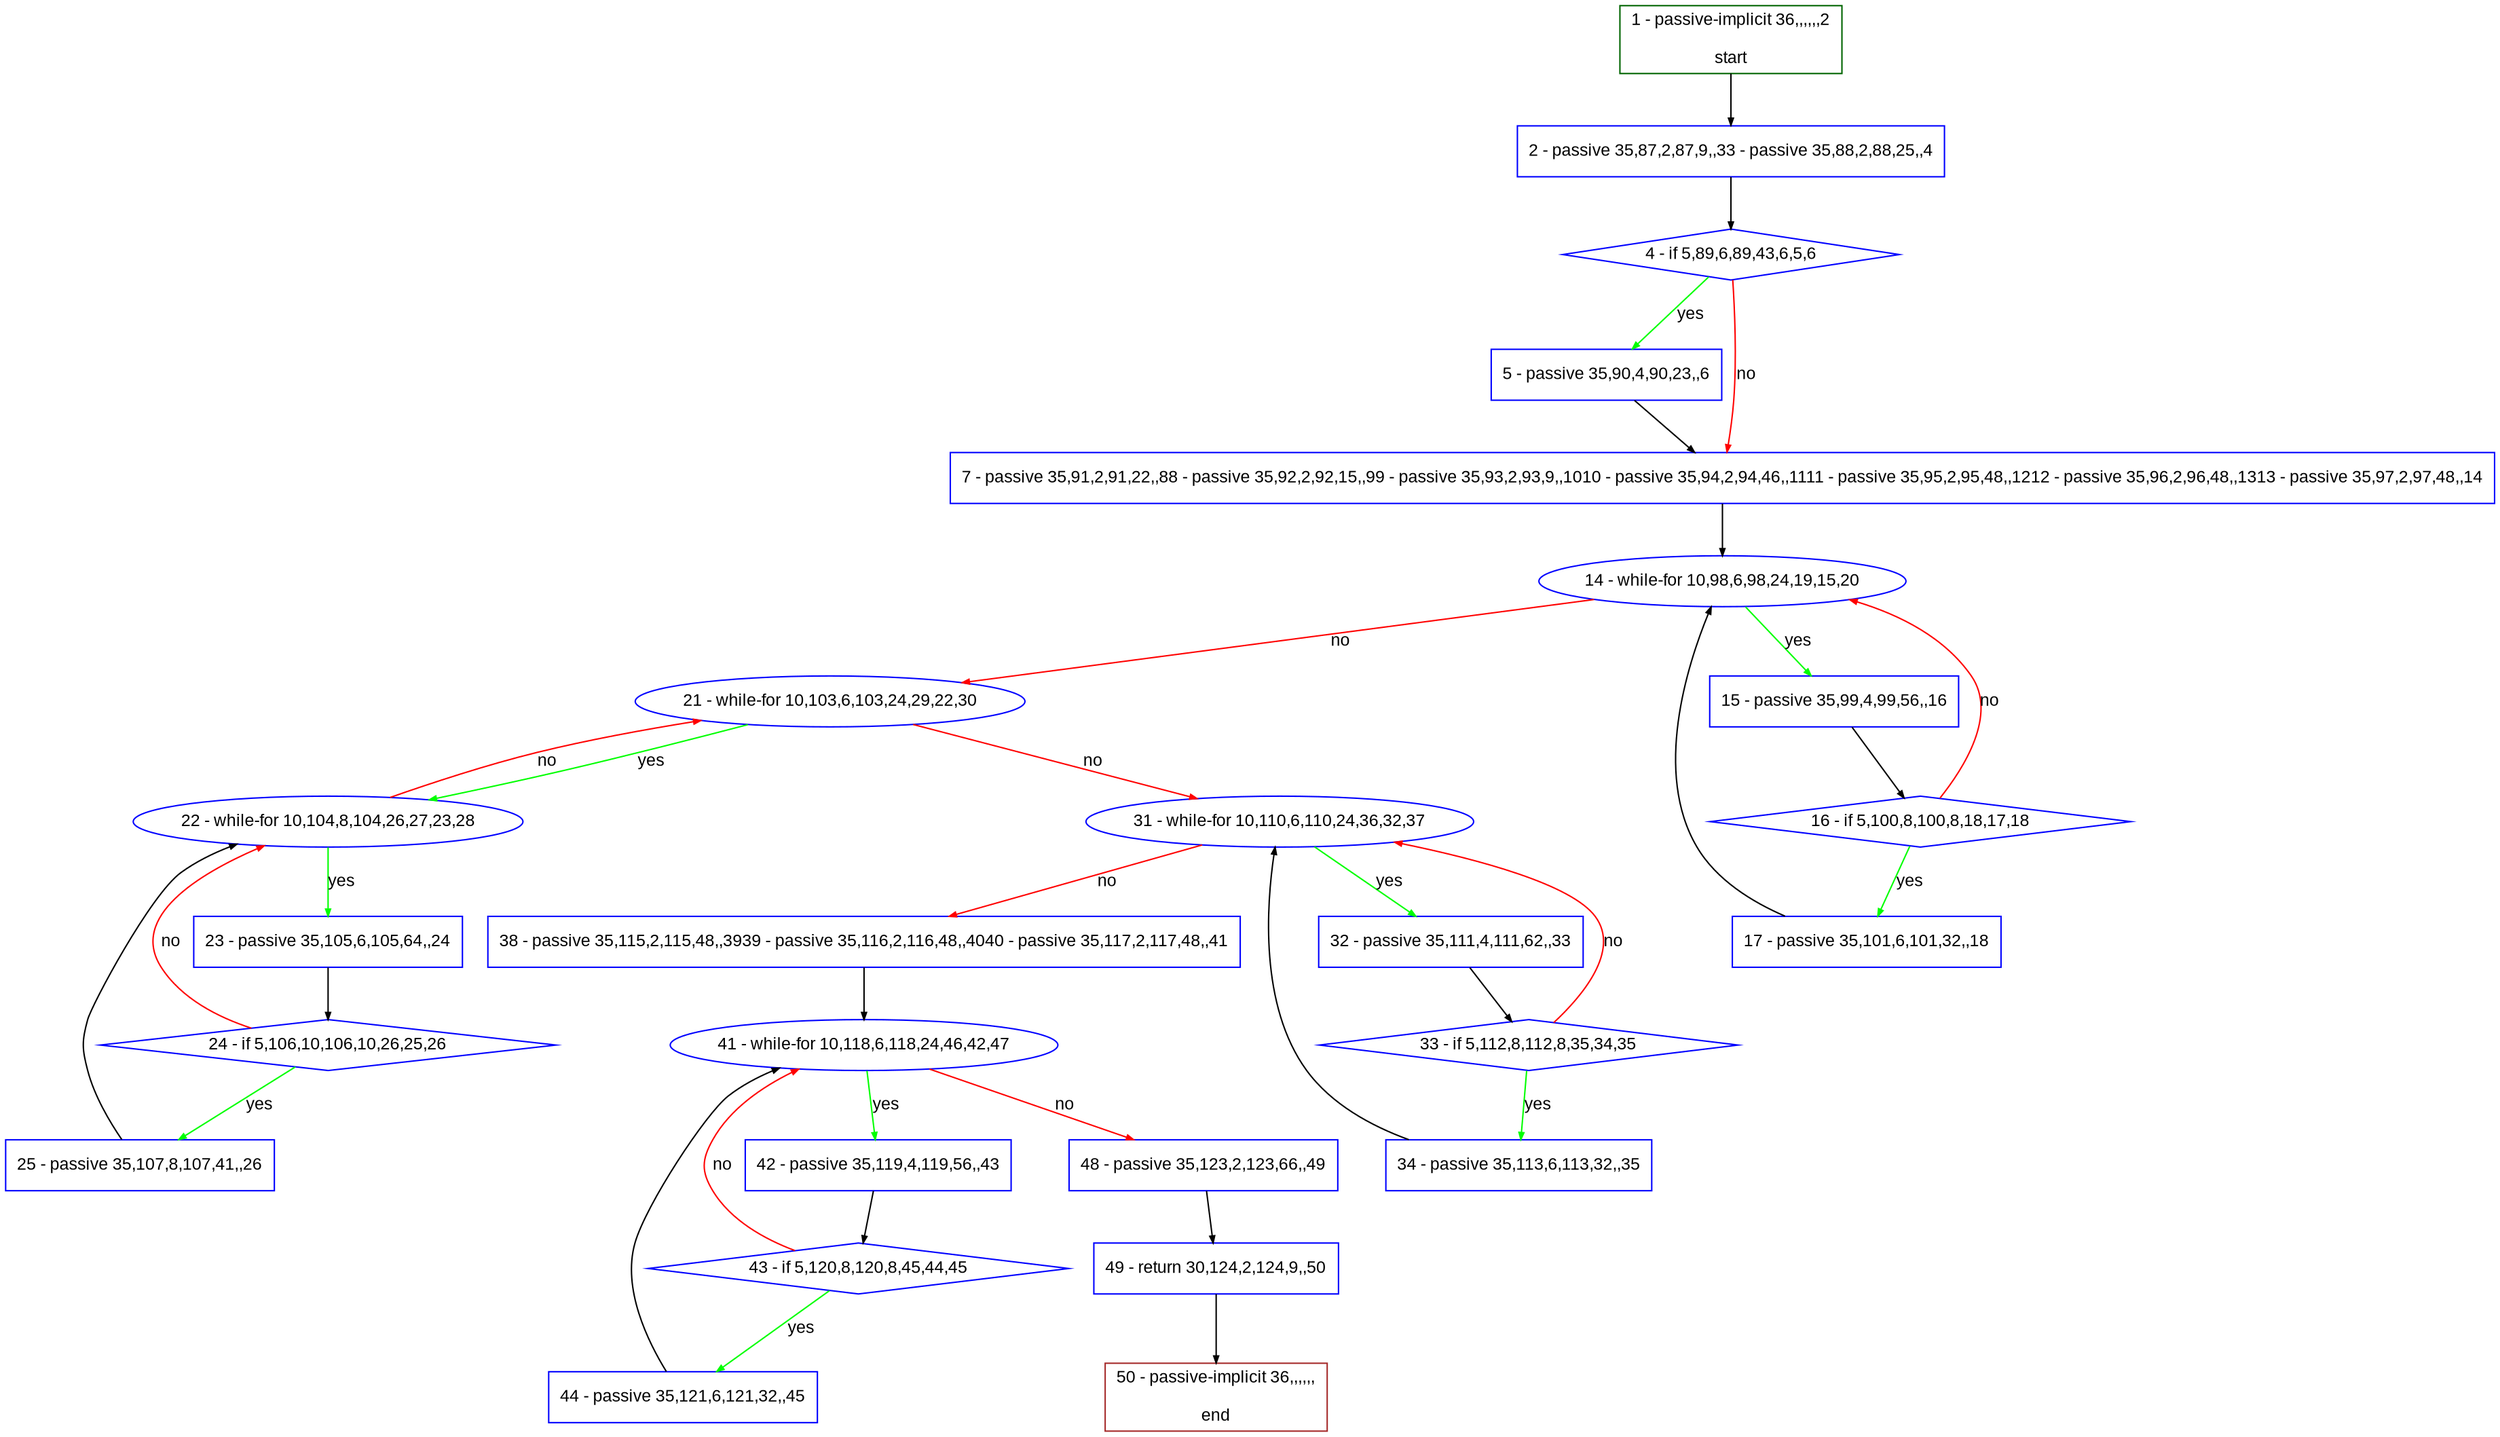 digraph "" {
  graph [pack="true", label="", fontsize="12", packmode="clust", fontname="Arial", fillcolor="#FFFFCC", bgcolor="white", style="rounded,filled", compound="true"];
  node [node_initialized="no", label="", color="grey", fontsize="12", fillcolor="white", fontname="Arial", style="filled", shape="rectangle", compound="true", fixedsize="false"];
  edge [fontcolor="black", arrowhead="normal", arrowtail="none", arrowsize="0.5", ltail="", label="", color="black", fontsize="12", lhead="", fontname="Arial", dir="forward", compound="true"];
  __N1 [label="2 - passive 35,87,2,87,9,,33 - passive 35,88,2,88,25,,4", color="#0000ff", fillcolor="#ffffff", style="filled", shape="box"];
  __N2 [label="1 - passive-implicit 36,,,,,,2\n\nstart", color="#006400", fillcolor="#ffffff", style="filled", shape="box"];
  __N3 [label="4 - if 5,89,6,89,43,6,5,6", color="#0000ff", fillcolor="#ffffff", style="filled", shape="diamond"];
  __N4 [label="5 - passive 35,90,4,90,23,,6", color="#0000ff", fillcolor="#ffffff", style="filled", shape="box"];
  __N5 [label="7 - passive 35,91,2,91,22,,88 - passive 35,92,2,92,15,,99 - passive 35,93,2,93,9,,1010 - passive 35,94,2,94,46,,1111 - passive 35,95,2,95,48,,1212 - passive 35,96,2,96,48,,1313 - passive 35,97,2,97,48,,14", color="#0000ff", fillcolor="#ffffff", style="filled", shape="box"];
  __N6 [label="14 - while-for 10,98,6,98,24,19,15,20", color="#0000ff", fillcolor="#ffffff", style="filled", shape="oval"];
  __N7 [label="15 - passive 35,99,4,99,56,,16", color="#0000ff", fillcolor="#ffffff", style="filled", shape="box"];
  __N8 [label="21 - while-for 10,103,6,103,24,29,22,30", color="#0000ff", fillcolor="#ffffff", style="filled", shape="oval"];
  __N9 [label="16 - if 5,100,8,100,8,18,17,18", color="#0000ff", fillcolor="#ffffff", style="filled", shape="diamond"];
  __N10 [label="17 - passive 35,101,6,101,32,,18", color="#0000ff", fillcolor="#ffffff", style="filled", shape="box"];
  __N11 [label="22 - while-for 10,104,8,104,26,27,23,28", color="#0000ff", fillcolor="#ffffff", style="filled", shape="oval"];
  __N12 [label="31 - while-for 10,110,6,110,24,36,32,37", color="#0000ff", fillcolor="#ffffff", style="filled", shape="oval"];
  __N13 [label="23 - passive 35,105,6,105,64,,24", color="#0000ff", fillcolor="#ffffff", style="filled", shape="box"];
  __N14 [label="24 - if 5,106,10,106,10,26,25,26", color="#0000ff", fillcolor="#ffffff", style="filled", shape="diamond"];
  __N15 [label="25 - passive 35,107,8,107,41,,26", color="#0000ff", fillcolor="#ffffff", style="filled", shape="box"];
  __N16 [label="32 - passive 35,111,4,111,62,,33", color="#0000ff", fillcolor="#ffffff", style="filled", shape="box"];
  __N17 [label="38 - passive 35,115,2,115,48,,3939 - passive 35,116,2,116,48,,4040 - passive 35,117,2,117,48,,41", color="#0000ff", fillcolor="#ffffff", style="filled", shape="box"];
  __N18 [label="33 - if 5,112,8,112,8,35,34,35", color="#0000ff", fillcolor="#ffffff", style="filled", shape="diamond"];
  __N19 [label="34 - passive 35,113,6,113,32,,35", color="#0000ff", fillcolor="#ffffff", style="filled", shape="box"];
  __N20 [label="41 - while-for 10,118,6,118,24,46,42,47", color="#0000ff", fillcolor="#ffffff", style="filled", shape="oval"];
  __N21 [label="42 - passive 35,119,4,119,56,,43", color="#0000ff", fillcolor="#ffffff", style="filled", shape="box"];
  __N22 [label="48 - passive 35,123,2,123,66,,49", color="#0000ff", fillcolor="#ffffff", style="filled", shape="box"];
  __N23 [label="43 - if 5,120,8,120,8,45,44,45", color="#0000ff", fillcolor="#ffffff", style="filled", shape="diamond"];
  __N24 [label="44 - passive 35,121,6,121,32,,45", color="#0000ff", fillcolor="#ffffff", style="filled", shape="box"];
  __N25 [label="49 - return 30,124,2,124,9,,50", color="#0000ff", fillcolor="#ffffff", style="filled", shape="box"];
  __N26 [label="50 - passive-implicit 36,,,,,,\n\nend", color="#a52a2a", fillcolor="#ffffff", style="filled", shape="box"];
  __N2 -> __N1 [arrowhead="normal", arrowtail="none", color="#000000", label="", dir="forward"];
  __N1 -> __N3 [arrowhead="normal", arrowtail="none", color="#000000", label="", dir="forward"];
  __N3 -> __N4 [arrowhead="normal", arrowtail="none", color="#00ff00", label="yes", dir="forward"];
  __N3 -> __N5 [arrowhead="normal", arrowtail="none", color="#ff0000", label="no", dir="forward"];
  __N4 -> __N5 [arrowhead="normal", arrowtail="none", color="#000000", label="", dir="forward"];
  __N5 -> __N6 [arrowhead="normal", arrowtail="none", color="#000000", label="", dir="forward"];
  __N6 -> __N7 [arrowhead="normal", arrowtail="none", color="#00ff00", label="yes", dir="forward"];
  __N6 -> __N8 [arrowhead="normal", arrowtail="none", color="#ff0000", label="no", dir="forward"];
  __N7 -> __N9 [arrowhead="normal", arrowtail="none", color="#000000", label="", dir="forward"];
  __N9 -> __N6 [arrowhead="normal", arrowtail="none", color="#ff0000", label="no", dir="forward"];
  __N9 -> __N10 [arrowhead="normal", arrowtail="none", color="#00ff00", label="yes", dir="forward"];
  __N10 -> __N6 [arrowhead="normal", arrowtail="none", color="#000000", label="", dir="forward"];
  __N8 -> __N11 [arrowhead="normal", arrowtail="none", color="#00ff00", label="yes", dir="forward"];
  __N11 -> __N8 [arrowhead="normal", arrowtail="none", color="#ff0000", label="no", dir="forward"];
  __N8 -> __N12 [arrowhead="normal", arrowtail="none", color="#ff0000", label="no", dir="forward"];
  __N11 -> __N13 [arrowhead="normal", arrowtail="none", color="#00ff00", label="yes", dir="forward"];
  __N13 -> __N14 [arrowhead="normal", arrowtail="none", color="#000000", label="", dir="forward"];
  __N14 -> __N11 [arrowhead="normal", arrowtail="none", color="#ff0000", label="no", dir="forward"];
  __N14 -> __N15 [arrowhead="normal", arrowtail="none", color="#00ff00", label="yes", dir="forward"];
  __N15 -> __N11 [arrowhead="normal", arrowtail="none", color="#000000", label="", dir="forward"];
  __N12 -> __N16 [arrowhead="normal", arrowtail="none", color="#00ff00", label="yes", dir="forward"];
  __N12 -> __N17 [arrowhead="normal", arrowtail="none", color="#ff0000", label="no", dir="forward"];
  __N16 -> __N18 [arrowhead="normal", arrowtail="none", color="#000000", label="", dir="forward"];
  __N18 -> __N12 [arrowhead="normal", arrowtail="none", color="#ff0000", label="no", dir="forward"];
  __N18 -> __N19 [arrowhead="normal", arrowtail="none", color="#00ff00", label="yes", dir="forward"];
  __N19 -> __N12 [arrowhead="normal", arrowtail="none", color="#000000", label="", dir="forward"];
  __N17 -> __N20 [arrowhead="normal", arrowtail="none", color="#000000", label="", dir="forward"];
  __N20 -> __N21 [arrowhead="normal", arrowtail="none", color="#00ff00", label="yes", dir="forward"];
  __N20 -> __N22 [arrowhead="normal", arrowtail="none", color="#ff0000", label="no", dir="forward"];
  __N21 -> __N23 [arrowhead="normal", arrowtail="none", color="#000000", label="", dir="forward"];
  __N23 -> __N20 [arrowhead="normal", arrowtail="none", color="#ff0000", label="no", dir="forward"];
  __N23 -> __N24 [arrowhead="normal", arrowtail="none", color="#00ff00", label="yes", dir="forward"];
  __N24 -> __N20 [arrowhead="normal", arrowtail="none", color="#000000", label="", dir="forward"];
  __N22 -> __N25 [arrowhead="normal", arrowtail="none", color="#000000", label="", dir="forward"];
  __N25 -> __N26 [arrowhead="normal", arrowtail="none", color="#000000", label="", dir="forward"];
}
